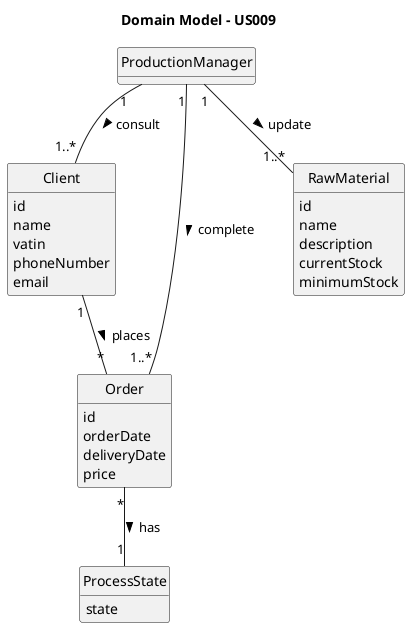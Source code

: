 @startuml
skinparam monochrome true
skinparam packageStyle rectangle
skinparam shadowing false

skinparam classAttributeIconSize 0

hide circle
hide methods

title Domain Model - US009

class ProductionManager {
}

class Client {
    id
    name
    vatin
    phoneNumber
    email
}

class Order {
    id
    orderDate
    deliveryDate
    price
}

enum ProcessState {
    state
}

class RawMaterial {
    id
    name
    description
    currentStock
    minimumStock
}


ProductionManager "1" -- "1..*" Order : complete >
ProductionManager "1" -- "1..*" Client : consult >
ProductionManager "1" -- "1..*" RawMaterial : update >
Order "*" -- "1" ProcessState : has >
Client "1" -- "*" Order : places >

@enduml
